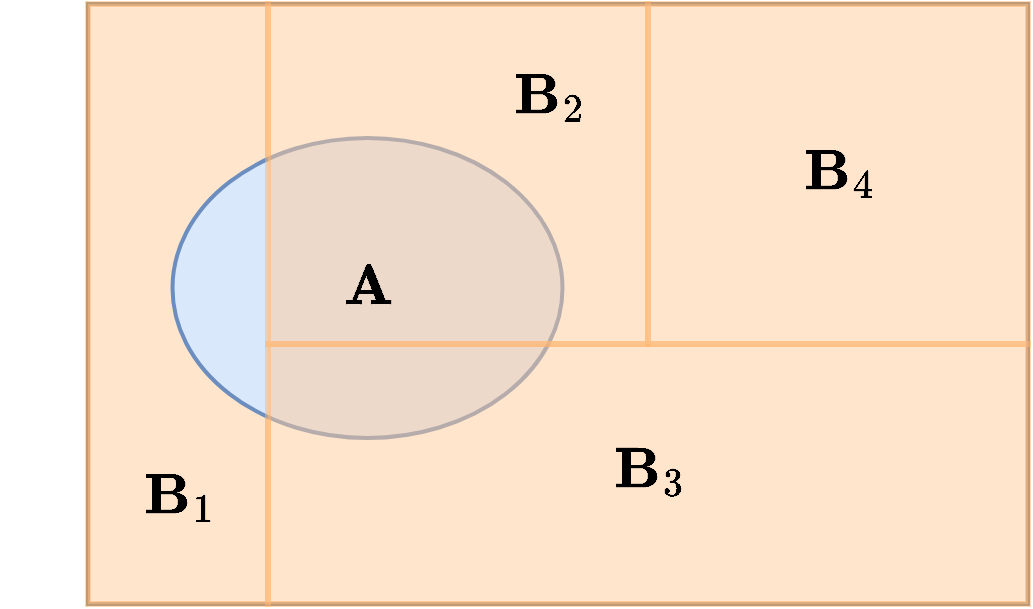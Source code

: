 <mxfile version="20.3.0" type="device"><diagram id="iNSDWAqDzrjI0HOQl_qb" name="Page-1"><mxGraphModel dx="1102" dy="1953" grid="1" gridSize="10" guides="1" tooltips="1" connect="1" arrows="1" fold="1" page="1" pageScale="1" pageWidth="850" pageHeight="1100" math="1" shadow="0"><root><mxCell id="0"/><mxCell id="1" parent="0"/><mxCell id="0rlCRViXesMUhfK-X_jV-4" value="" style="rounded=0;whiteSpace=wrap;html=1;strokeWidth=2;opacity=50;fillColor=none;" parent="1" vertex="1"><mxGeometry x="190" y="250" width="470" height="300" as="geometry"/></mxCell><mxCell id="3pIMMPW5VwwEE0cIxbq0-1" value="" style="rounded=0;whiteSpace=wrap;html=1;strokeWidth=3;fontSize=52;fillColor=#ffcc99;direction=south;strokeColor=#FFB570;opacity=50;" parent="1" vertex="1"><mxGeometry x="190" y="250" width="90" height="300" as="geometry"/></mxCell><mxCell id="0rlCRViXesMUhfK-X_jV-1" value="" style="ellipse;whiteSpace=wrap;html=1;fillColor=#dae8fc;strokeColor=#6c8ebf;strokeWidth=2;" parent="1" vertex="1"><mxGeometry x="232.25" y="317" width="195" height="150" as="geometry"/></mxCell><mxCell id="3pIMMPW5VwwEE0cIxbq0-5" value="" style="rounded=0;whiteSpace=wrap;html=1;strokeWidth=3;fontSize=52;fillColor=#ffcc99;direction=south;strokeColor=#FFB570;opacity=50;" parent="1" vertex="1"><mxGeometry x="280" y="420" width="380" height="130" as="geometry"/></mxCell><mxCell id="3pIMMPW5VwwEE0cIxbq0-3" value="" style="rounded=0;whiteSpace=wrap;html=1;strokeWidth=3;fontSize=52;fillColor=#ffcc99;direction=south;strokeColor=#FFB570;opacity=50;" parent="1" vertex="1"><mxGeometry x="280" y="250" width="190" height="170" as="geometry"/></mxCell><mxCell id="3pIMMPW5VwwEE0cIxbq0-7" value="&lt;span style=&quot;font-size: 24px;&quot;&gt;$$\textbf{B}_1$$&lt;/span&gt;" style="text;html=1;strokeColor=none;fillColor=none;align=center;verticalAlign=middle;whiteSpace=wrap;rounded=0;fontSize=24;" parent="1" vertex="1"><mxGeometry x="204.75" y="480" width="60.5" height="33" as="geometry"/></mxCell><mxCell id="3pIMMPW5VwwEE0cIxbq0-6" value="" style="rounded=0;whiteSpace=wrap;html=1;strokeWidth=3;fontSize=52;fillColor=#ffcc99;direction=south;strokeColor=#FFB570;opacity=50;" parent="1" vertex="1"><mxGeometry x="470" y="250" width="190" height="170" as="geometry"/></mxCell><mxCell id="3pIMMPW5VwwEE0cIxbq0-10" value="&lt;span style=&quot;font-size: 24px;&quot;&gt;$$\textbf{B}_4$$&lt;/span&gt;" style="text;html=1;strokeColor=none;fillColor=none;align=center;verticalAlign=middle;whiteSpace=wrap;rounded=0;fontSize=24;" parent="1" vertex="1"><mxGeometry x="534.75" y="318.5" width="60.5" height="33" as="geometry"/></mxCell><mxCell id="3pIMMPW5VwwEE0cIxbq0-8" value="&lt;span style=&quot;font-size: 24px;&quot;&gt;$$\textbf{B}_2$$&lt;/span&gt;" style="text;html=1;strokeColor=none;fillColor=none;align=center;verticalAlign=middle;whiteSpace=wrap;rounded=0;fontSize=24;" parent="1" vertex="1"><mxGeometry x="390" y="280" width="60.5" height="33" as="geometry"/></mxCell><mxCell id="0rlCRViXesMUhfK-X_jV-3" value="&lt;span style=&quot;font-size: 24px;&quot;&gt;$$\textbf{A}$$&lt;/span&gt;" style="text;html=1;strokeColor=none;fillColor=none;align=center;verticalAlign=middle;whiteSpace=wrap;rounded=0;fontSize=24;" parent="1" vertex="1"><mxGeometry x="299.5" y="375.5" width="60.5" height="33" as="geometry"/></mxCell><mxCell id="3pIMMPW5VwwEE0cIxbq0-9" value="&lt;span style=&quot;font-size: 24px;&quot;&gt;$$\textbf{B}_3$$&lt;/span&gt;" style="text;html=1;strokeColor=none;fillColor=none;align=center;verticalAlign=middle;whiteSpace=wrap;rounded=0;fontSize=24;" parent="1" vertex="1"><mxGeometry x="439.75" y="467" width="60.5" height="33" as="geometry"/></mxCell></root></mxGraphModel></diagram></mxfile>